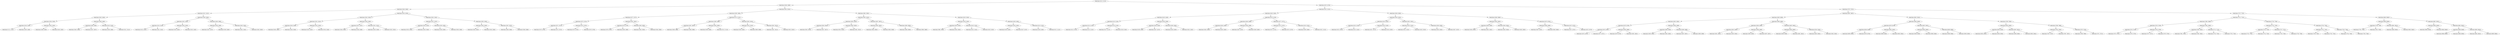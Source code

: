 digraph G{
276544921 [label="Node{data=[4112, 4112]}"]
276544921 -> 1727055104
1727055104 [label="Node{data=[2569, 2569]}"]
1727055104 -> 1039362653
1039362653 [label="Node{data=[2464, 2464]}"]
1039362653 -> 595788402
595788402 [label="Node{data=[2412, 2412]}"]
595788402 -> 1859773678
1859773678 [label="Node{data=[2404, 2404]}"]
1859773678 -> 249685232
249685232 [label="Node{data=[2304, 2304]}"]
249685232 -> 686212851
686212851 [label="Node{data=[2244, 2244]}"]
686212851 -> 323866895
323866895 [label="Node{data=[1112, 1112]}"]
686212851 -> 848472348
848472348 [label="Node{data=[2300, 2300]}"]
249685232 -> 861216218
861216218 [label="Node{data=[2402, 2402]}"]
861216218 -> 756712477
756712477 [label="Node{data=[2400, 2400]}"]
861216218 -> 1344466200
1344466200 [label="Node{data=[2403, 2403]}"]
1859773678 -> 2011128905
2011128905 [label="Node{data=[2408, 2408]}"]
2011128905 -> 1820265637
1820265637 [label="Node{data=[2406, 2406]}"]
1820265637 -> 364660571
364660571 [label="Node{data=[2405, 2405]}"]
1820265637 -> 1378951897
1378951897 [label="Node{data=[2407, 2407]}"]
2011128905 -> 1589701114
1589701114 [label="Node{data=[2410, 2410]}"]
1589701114 -> 1255066787
1255066787 [label="Node{data=[2409, 2409]}"]
1589701114 -> 1035979838
1035979838 [label="Node{data=[2411, 2411]}"]
595788402 -> 1724057274
1724057274 [label="Node{data=[2456, 2456]}"]
1724057274 -> 1066777761
1066777761 [label="Node{data=[2452, 2452]}"]
1066777761 -> 58905636
58905636 [label="Node{data=[2414, 2414]}"]
58905636 -> 1084175958
1084175958 [label="Node{data=[2413, 2413]}"]
58905636 -> 1041698345
1041698345 [label="Node{data=[2451, 2451]}"]
1066777761 -> 745922046
745922046 [label="Node{data=[2454, 2454]}"]
745922046 -> 960700320
960700320 [label="Node{data=[2453, 2453]}"]
745922046 -> 5743448
5743448 [label="Node{data=[2455, 2455]}"]
1724057274 -> 104305469
104305469 [label="Node{data=[2460, 2460]}"]
104305469 -> 78591016
78591016 [label="Node{data=[2458, 2458]}"]
78591016 -> 632325378
632325378 [label="Node{data=[2457, 2457]}"]
78591016 -> 415281039
415281039 [label="Node{data=[2459, 2459]}"]
104305469 -> 575961553
575961553 [label="Node{data=[2462, 2462]}"]
575961553 -> 1604782023
1604782023 [label="Node{data=[2461, 2461]}"]
575961553 -> 2124288420
2124288420 [label="Node{data=[2463, 2463]}"]
1039362653 -> 1665103151
1665103151 [label="Node{data=[2553, 2553]}"]
1665103151 -> 1646531176
1646531176 [label="Node{data=[2545, 2545]}"]
1646531176 -> 89827540
89827540 [label="Node{data=[2541, 2541]}"]
89827540 -> 197626602
197626602 [label="Node{data=[2539, 2539]}"]
197626602 -> 331940016
331940016 [label="Node{data=[2465, 2465]}"]
197626602 -> 1371334643
1371334643 [label="Node{data=[2540, 2540]}"]
89827540 -> 24176920
24176920 [label="Node{data=[2543, 2543]}"]
24176920 -> 911713030
911713030 [label="Node{data=[2542, 2542]}"]
24176920 -> 1841363452
1841363452 [label="Node{data=[2544, 2544]}"]
1646531176 -> 1534400712
1534400712 [label="Node{data=[2549, 2549]}"]
1534400712 -> 1573589655
1573589655 [label="Node{data=[2547, 2547]}"]
1573589655 -> 1452262843
1452262843 [label="Node{data=[2546, 2546]}"]
1573589655 -> 1013635471
1013635471 [label="Node{data=[2548, 2548]}"]
1534400712 -> 1336550802
1336550802 [label="Node{data=[2551, 2551]}"]
1336550802 -> 1257294170
1257294170 [label="Node{data=[2550, 2550]}"]
1336550802 -> 1652191138
1652191138 [label="Node{data=[2552, 2552]}"]
1665103151 -> 137786563
137786563 [label="Node{data=[2561, 2561]}"]
137786563 -> 372131554
372131554 [label="Node{data=[2557, 2557]}"]
372131554 -> 1524168548
1524168548 [label="Node{data=[2555, 2555]}"]
1524168548 -> 1810797794
1810797794 [label="Node{data=[2554, 2554]}"]
1524168548 -> 1355117872
1355117872 [label="Node{data=[2556, 2556]}"]
372131554 -> 876097692
876097692 [label="Node{data=[2559, 2559]}"]
876097692 -> 692490920
692490920 [label="Node{data=[2558, 2558]}"]
876097692 -> 915426022
915426022 [label="Node{data=[2560, 2560]}"]
137786563 -> 1300747761
1300747761 [label="Node{data=[2565, 2565]}"]
1300747761 -> 944680973
944680973 [label="Node{data=[2563, 2563]}"]
944680973 -> 620803710
620803710 [label="Node{data=[2562, 2562]}"]
944680973 -> 292757314
292757314 [label="Node{data=[2564, 2564]}"]
1300747761 -> 1646815424
1646815424 [label="Node{data=[2567, 2567]}"]
1646815424 -> 799765072
799765072 [label="Node{data=[2566, 2566]}"]
1646815424 -> 263750301
263750301 [label="Node{data=[2568, 2568]}"]
1727055104 -> 112727335
112727335 [label="Node{data=[3814, 3814]}"]
112727335 -> 670503768
670503768 [label="Node{data=[2585, 2585]}"]
670503768 -> 1404754948
1404754948 [label="Node{data=[2577, 2577]}"]
1404754948 -> 408752260
408752260 [label="Node{data=[2573, 2573]}"]
408752260 -> 1586114437
1586114437 [label="Node{data=[2571, 2571]}"]
1586114437 -> 1098418911
1098418911 [label="Node{data=[2570, 2570]}"]
1586114437 -> 1151804424
1151804424 [label="Node{data=[2572, 2572]}"]
408752260 -> 881775912
881775912 [label="Node{data=[2575, 2575]}"]
881775912 -> 1006051899
1006051899 [label="Node{data=[2574, 2574]}"]
881775912 -> 1046243816
1046243816 [label="Node{data=[2576, 2576]}"]
1404754948 -> 1126600015
1126600015 [label="Node{data=[2581, 2581]}"]
1126600015 -> 21178262
21178262 [label="Node{data=[2579, 2579]}"]
21178262 -> 61287295
61287295 [label="Node{data=[2578, 2578]}"]
21178262 -> 1583940042
1583940042 [label="Node{data=[2580, 2580]}"]
1126600015 -> 701674429
701674429 [label="Node{data=[2583, 2583]}"]
701674429 -> 825577094
825577094 [label="Node{data=[2582, 2582]}"]
701674429 -> 192112396
192112396 [label="Node{data=[2584, 2584]}"]
670503768 -> 486686969
486686969 [label="Node{data=[3113, 3113]}"]
486686969 -> 561072063
561072063 [label="Node{data=[2589, 2589]}"]
561072063 -> 984312937
984312937 [label="Node{data=[2587, 2587]}"]
984312937 -> 720381751
720381751 [label="Node{data=[2586, 2586]}"]
984312937 -> 628797208
628797208 [label="Node{data=[2588, 2588]}"]
561072063 -> 236800183
236800183 [label="Node{data=[2839, 2839]}"]
236800183 -> 1874113849
1874113849 [label="Node{data=[2590, 2590]}"]
236800183 -> 1154940519
1154940519 [label="Node{data=[3112, 3112]}"]
486686969 -> 883202954
883202954 [label="Node{data=[3810, 3810]}"]
883202954 -> 1352152409
1352152409 [label="Node{data=[3410, 3410]}"]
1352152409 -> 449797902
449797902 [label="Node{data=[3264, 3264]}"]
1352152409 -> 1763295222
1763295222 [label="Node{data=[3809, 3809]}"]
883202954 -> 2037453204
2037453204 [label="Node{data=[3812, 3812]}"]
2037453204 -> 1758642462
1758642462 [label="Node{data=[3811, 3811]}"]
2037453204 -> 142988325
142988325 [label="Node{data=[3813, 3813]}"]
112727335 -> 742866124
742866124 [label="Node{data=[3861, 3861]}"]
742866124 -> 1573614945
1573614945 [label="Node{data=[3822, 3822]}"]
1573614945 -> 602904055
602904055 [label="Node{data=[3818, 3818]}"]
602904055 -> 99440979
99440979 [label="Node{data=[3816, 3816]}"]
99440979 -> 274314366
274314366 [label="Node{data=[3815, 3815]}"]
99440979 -> 373275497
373275497 [label="Node{data=[3817, 3817]}"]
602904055 -> 1235272820
1235272820 [label="Node{data=[3820, 3820]}"]
1235272820 -> 644361170
644361170 [label="Node{data=[3819, 3819]}"]
1235272820 -> 2077196581
2077196581 [label="Node{data=[3821, 3821]}"]
1573614945 -> 272665030
272665030 [label="Node{data=[3857, 3857]}"]
272665030 -> 1603042526
1603042526 [label="Node{data=[3855, 3855]}"]
1603042526 -> 945678918
945678918 [label="Node{data=[3854, 3854]}"]
1603042526 -> 1058833089
1058833089 [label="Node{data=[3856, 3856]}"]
272665030 -> 730210909
730210909 [label="Node{data=[3859, 3859]}"]
730210909 -> 391168383
391168383 [label="Node{data=[3858, 3858]}"]
730210909 -> 1082656265
1082656265 [label="Node{data=[3860, 3860]}"]
742866124 -> 467242579
467242579 [label="Node{data=[4104, 4104]}"]
467242579 -> 22533055
22533055 [label="Node{data=[4100, 4100]}"]
22533055 -> 270381523
270381523 [label="Node{data=[3878, 3878]}"]
270381523 -> 279266711
279266711 [label="Node{data=[3862, 3862]}"]
270381523 -> 1205467846
1205467846 [label="Node{data=[3920, 3920]}"]
22533055 -> 2024539049
2024539049 [label="Node{data=[4102, 4102]}"]
2024539049 -> 96646726
96646726 [label="Node{data=[4101, 4101]}"]
2024539049 -> 1064424084
1064424084 [label="Node{data=[4103, 4103]}"]
467242579 -> 930480246
930480246 [label="Node{data=[4108, 4108]}"]
930480246 -> 803204218
803204218 [label="Node{data=[4106, 4106]}"]
803204218 -> 1061097281
1061097281 [label="Node{data=[4105, 4105]}"]
803204218 -> 250322752
250322752 [label="Node{data=[4107, 4107]}"]
930480246 -> 161045339
161045339 [label="Node{data=[4110, 4110]}"]
161045339 -> 1500895790
1500895790 [label="Node{data=[4109, 4109]}"]
161045339 -> 519541574
519541574 [label="Node{data=[4111, 4111]}"]
276544921 -> 1286868551
1286868551 [label="Node{data=[4574, 4574]}"]
1286868551 -> 255121161
255121161 [label="Node{data=[4312, 4312]}"]
255121161 -> 2020071531
2020071531 [label="Node{data=[4262, 4262]}"]
2020071531 -> 1512573314
1512573314 [label="Node{data=[4163, 4163]}"]
1512573314 -> 914547382
914547382 [label="Node{data=[4116, 4116]}"]
914547382 -> 531097584
531097584 [label="Node{data=[4114, 4114]}"]
531097584 -> 1506132207
1506132207 [label="Node{data=[4113, 4113]}"]
531097584 -> 1127982668
1127982668 [label="Node{data=[4115, 4115]}"]
914547382 -> 1645046735
1645046735 [label="Node{data=[4118, 4118]}"]
1645046735 -> 1119193113
1119193113 [label="Node{data=[4117, 4117]}"]
1645046735 -> 897640984
897640984 [label="Node{data=[4136, 4136]}"]
1512573314 -> 722936610
722936610 [label="Node{data=[4258, 4258]}"]
722936610 -> 583890588
583890588 [label="Node{data=[4256, 4256]}"]
583890588 -> 1280755612
1280755612 [label="Node{data=[4199, 4199]}"]
583890588 -> 2125739044
2125739044 [label="Node{data=[4257, 4257]}"]
722936610 -> 1822951139
1822951139 [label="Node{data=[4260, 4260]}"]
1822951139 -> 630776956
630776956 [label="Node{data=[4259, 4259]}"]
1822951139 -> 1594404212
1594404212 [label="Node{data=[4261, 4261]}"]
2020071531 -> 12760997
12760997 [label="Node{data=[4270, 4270]}"]
12760997 -> 745616960
745616960 [label="Node{data=[4266, 4266]}"]
745616960 -> 1311280310
1311280310 [label="Node{data=[4264, 4264]}"]
1311280310 -> 1423047434
1423047434 [label="Node{data=[4263, 4263]}"]
1311280310 -> 1102778794
1102778794 [label="Node{data=[4265, 4265]}"]
745616960 -> 1692265707
1692265707 [label="Node{data=[4268, 4268]}"]
1692265707 -> 1847230970
1847230970 [label="Node{data=[4267, 4267]}"]
1692265707 -> 902311576
902311576 [label="Node{data=[4269, 4269]}"]
12760997 -> 744968138
744968138 [label="Node{data=[4277, 4277]}"]
744968138 -> 668353561
668353561 [label="Node{data=[4272, 4272]}"]
668353561 -> 494470216
494470216 [label="Node{data=[4271, 4271]}"]
668353561 -> 1764836753
1764836753 [label="Node{data=[4273, 4273]}"]
744968138 -> 2134789730
2134789730 [label="Node{data=[4310, 4310]}"]
2134789730 -> 1784494864
1784494864 [label="Node{data=[4309, 4309]}"]
2134789730 -> 1062418775
1062418775 [label="Node{data=[4311, 4311]}"]
255121161 -> 1554906849
1554906849 [label="Node{data=[4558, 4558]}"]
1554906849 -> 1366156872
1366156872 [label="Node{data=[4320, 4320]}"]
1366156872 -> 1391182542
1391182542 [label="Node{data=[4316, 4316]}"]
1391182542 -> 1951711301
1951711301 [label="Node{data=[4314, 4314]}"]
1951711301 -> 1195209432
1195209432 [label="Node{data=[4313, 4313]}"]
1951711301 -> 2044498897
2044498897 [label="Node{data=[4315, 4315]}"]
1391182542 -> 1974326166
1974326166 [label="Node{data=[4318, 4318]}"]
1974326166 -> 665416590
665416590 [label="Node{data=[4317, 4317]}"]
1974326166 -> 187596305
187596305 [label="Node{data=[4319, 4319]}"]
1366156872 -> 384906942
384906942 [label="Node{data=[4501, 4501]}"]
384906942 -> 224093845
224093845 [label="Node{data=[4322, 4322]}"]
224093845 -> 1635926451
1635926451 [label="Node{data=[4321, 4321]}"]
224093845 -> 430204260
430204260 [label="Node{data=[4323, 4323]}"]
384906942 -> 109048872
109048872 [label="Node{data=[4556, 4556]}"]
109048872 -> 1346786748
1346786748 [label="Node{data=[4555, 4555]}"]
109048872 -> 599394782
599394782 [label="Node{data=[4557, 4557]}"]
1554906849 -> 428853128
428853128 [label="Node{data=[4566, 4566]}"]
428853128 -> 1621671461
1621671461 [label="Node{data=[4562, 4562]}"]
1621671461 -> 35777593
35777593 [label="Node{data=[4560, 4560]}"]
35777593 -> 1898373466
1898373466 [label="Node{data=[4559, 4559]}"]
35777593 -> 376621937
376621937 [label="Node{data=[4561, 4561]}"]
1621671461 -> 856557068
856557068 [label="Node{data=[4564, 4564]}"]
856557068 -> 1044604016
1044604016 [label="Node{data=[4563, 4563]}"]
856557068 -> 2024373971
2024373971 [label="Node{data=[4565, 4565]}"]
428853128 -> 2013268980
2013268980 [label="Node{data=[4570, 4570]}"]
2013268980 -> 998071454
998071454 [label="Node{data=[4568, 4568]}"]
998071454 -> 507043685
507043685 [label="Node{data=[4567, 4567]}"]
998071454 -> 768894359
768894359 [label="Node{data=[4569, 4569]}"]
2013268980 -> 1442022514
1442022514 [label="Node{data=[4572, 4572]}"]
1442022514 -> 79408126
79408126 [label="Node{data=[4571, 4571]}"]
1442022514 -> 1554030587
1554030587 [label="Node{data=[4573, 4573]}"]
1286868551 -> 1381409061
1381409061 [label="Node{data=[7672, 7672]}"]
1381409061 -> 466583305
466583305 [label="Node{data=[5897, 5897]}"]
466583305 -> 1123210197
1123210197 [label="Node{data=[4590, 4590]}"]
1123210197 -> 443925303
443925303 [label="Node{data=[4582, 4582]}"]
443925303 -> 2102200021
2102200021 [label="Node{data=[4578, 4578]}"]
2102200021 -> 496638274
496638274 [label="Node{data=[4576, 4576]}"]
496638274 -> 1226968415
1226968415 [label="Node{data=[4575, 4575]}"]
496638274 -> 2105148215
2105148215 [label="Node{data=[4577, 4577]}"]
2102200021 -> 1754581475
1754581475 [label="Node{data=[4580, 4580]}"]
1754581475 -> 621387194
621387194 [label="Node{data=[4579, 4579]}"]
1754581475 -> 2090349745
2090349745 [label="Node{data=[4581, 4581]}"]
443925303 -> 1373037486
1373037486 [label="Node{data=[4586, 4586]}"]
1373037486 -> 532931494
532931494 [label="Node{data=[4584, 4584]}"]
532931494 -> 1993234857
1993234857 [label="Node{data=[4583, 4583]}"]
532931494 -> 1263457917
1263457917 [label="Node{data=[4585, 4585]}"]
1373037486 -> 761501481
761501481 [label="Node{data=[4588, 4588]}"]
761501481 -> 759013360
759013360 [label="Node{data=[4587, 4587]}"]
761501481 -> 691706095
691706095 [label="Node{data=[4589, 4589]}"]
1123210197 -> 343559819
343559819 [label="Node{data=[4598, 4598]}"]
343559819 -> 630278642
630278642 [label="Node{data=[4594, 4594]}"]
630278642 -> 1678938287
1678938287 [label="Node{data=[4592, 4592]}"]
1678938287 -> 429031714
429031714 [label="Node{data=[4591, 4591]}"]
1678938287 -> 1599773325
1599773325 [label="Node{data=[4593, 4593]}"]
630278642 -> 1881900621
1881900621 [label="Node{data=[4596, 4596]}"]
1881900621 -> 5043983
5043983 [label="Node{data=[4595, 4595]}"]
1881900621 -> 224062901
224062901 [label="Node{data=[4597, 4597]}"]
343559819 -> 115314785
115314785 [label="Node{data=[4602, 4602]}"]
115314785 -> 720004889
720004889 [label="Node{data=[4600, 4600]}"]
720004889 -> 1308170692
1308170692 [label="Node{data=[4599, 4599]}"]
720004889 -> 387216011
387216011 [label="Node{data=[4601, 4601]}"]
115314785 -> 1840428176
1840428176 [label="Node{data=[5345, 5345]}"]
1840428176 -> 337237136
337237136 [label="Node{data=[4603, 4603]}"]
1840428176 -> 288082158
288082158 [label="Node{data=[5482, 5482]}"]
466583305 -> 622817386
622817386 [label="Node{data=[6591, 6591]}"]
622817386 -> 1567708781
1567708781 [label="Node{data=[6583, 6583]}"]
1567708781 -> 127316999
127316999 [label="Node{data=[6579, 6579]}"]
127316999 -> 1211457699
1211457699 [label="Node{data=[6546, 6546]}"]
1211457699 -> 376948207
376948207 [label="Node{data=[6009, 6009]}"]
1211457699 -> 1096956786
1096956786 [label="Node{data=[6578, 6578]}"]
127316999 -> 1944492501
1944492501 [label="Node{data=[6581, 6581]}"]
1944492501 -> 280354674
280354674 [label="Node{data=[6580, 6580]}"]
1944492501 -> 944060470
944060470 [label="Node{data=[6582, 6582]}"]
1567708781 -> 1747729895
1747729895 [label="Node{data=[6587, 6587]}"]
1747729895 -> 792930566
792930566 [label="Node{data=[6585, 6585]}"]
792930566 -> 296955347
296955347 [label="Node{data=[6584, 6584]}"]
792930566 -> 10892123
10892123 [label="Node{data=[6586, 6586]}"]
1747729895 -> 158135725
158135725 [label="Node{data=[6589, 6589]}"]
158135725 -> 1062332063
1062332063 [label="Node{data=[6588, 6588]}"]
158135725 -> 931432723
931432723 [label="Node{data=[6590, 6590]}"]
622817386 -> 109664339
109664339 [label="Node{data=[7636, 7636]}"]
109664339 -> 1747322034
1747322034 [label="Node{data=[6595, 6595]}"]
1747322034 -> 1492349495
1492349495 [label="Node{data=[6593, 6593]}"]
1492349495 -> 1261220907
1261220907 [label="Node{data=[6592, 6592]}"]
1492349495 -> 120268509
120268509 [label="Node{data=[6594, 6594]}"]
1747322034 -> 1601216798
1601216798 [label="Node{data=[6597, 6597]}"]
1601216798 -> 475075085
475075085 [label="Node{data=[6596, 6596]}"]
1601216798 -> 846356544
846356544 [label="Node{data=[6662, 6662]}"]
109664339 -> 1823585565
1823585565 [label="Node{data=[7668, 7668]}"]
1823585565 -> 915636676
915636676 [label="Node{data=[7654, 7654]}"]
915636676 -> 575024225
575024225 [label="Node{data=[7637, 7637]}"]
915636676 -> 60237833
60237833 [label="Node{data=[7667, 7667]}"]
1823585565 -> 1659857979
1659857979 [label="Node{data=[7670, 7670]}"]
1659857979 -> 1213750275
1213750275 [label="Node{data=[7669, 7669]}"]
1659857979 -> 1542345805
1542345805 [label="Node{data=[7671, 7671]}"]
1381409061 -> 1636038745
1636038745 [label="Node{data=[7767, 7767]}"]
1636038745 -> 2014629606
2014629606 [label="Node{data=[7751, 7751]}"]
2014629606 -> 1915108771
1915108771 [label="Node{data=[7680, 7680]}"]
1915108771 -> 1539527574
1539527574 [label="Node{data=[7676, 7676]}"]
1539527574 -> 637282695
637282695 [label="Node{data=[7674, 7674]}"]
637282695 -> 2067902496
2067902496 [label="Node{data=[7673, 7673]}"]
637282695 -> 944325070
944325070 [label="Node{data=[7675, 7675]}"]
1539527574 -> 2035808946
2035808946 [label="Node{data=[7678, 7678]}"]
2035808946 -> 1025725454
1025725454 [label="Node{data=[7677, 7677]}"]
2035808946 -> 1259680570
1259680570 [label="Node{data=[7679, 7679]}"]
1915108771 -> 958418087
958418087 [label="Node{data=[7684, 7684]}"]
958418087 -> 2137301851
2137301851 [label="Node{data=[7682, 7682]}"]
2137301851 -> 1480596381
1480596381 [label="Node{data=[7681, 7681]}"]
2137301851 -> 976125772
976125772 [label="Node{data=[7683, 7683]}"]
958418087 -> 22043098
22043098 [label="Node{data=[7712, 7712]}"]
22043098 -> 1542737104
1542737104 [label="Node{data=[7702, 7702]}"]
22043098 -> 53487808
53487808 [label="Node{data=[7750, 7750]}"]
2014629606 -> 1244521461
1244521461 [label="Node{data=[7759, 7759]}"]
1244521461 -> 1236332003
1236332003 [label="Node{data=[7755, 7755]}"]
1236332003 -> 819702473
819702473 [label="Node{data=[7753, 7753]}"]
819702473 -> 842003002
842003002 [label="Node{data=[7752, 7752]}"]
819702473 -> 397974977
397974977 [label="Node{data=[7754, 7754]}"]
1236332003 -> 1495905568
1495905568 [label="Node{data=[7757, 7757]}"]
1495905568 -> 877252910
877252910 [label="Node{data=[7756, 7756]}"]
1495905568 -> 2033867711
2033867711 [label="Node{data=[7758, 7758]}"]
1244521461 -> 717199308
717199308 [label="Node{data=[7763, 7763]}"]
717199308 -> 1043052302
1043052302 [label="Node{data=[7761, 7761]}"]
1043052302 -> 1142014276
1142014276 [label="Node{data=[7760, 7760]}"]
1043052302 -> 1868402138
1868402138 [label="Node{data=[7762, 7762]}"]
717199308 -> 956982794
956982794 [label="Node{data=[7765, 7765]}"]
956982794 -> 1517954530
1517954530 [label="Node{data=[7764, 7764]}"]
956982794 -> 279696392
279696392 [label="Node{data=[7766, 7766]}"]
1636038745 -> 328968346
328968346 [label="Node{data=[8843, 8843]}"]
328968346 -> 2035005141
2035005141 [label="Node{data=[8839, 8839]}"]
2035005141 -> 1922423083
1922423083 [label="Node{data=[7799, 7799]}"]
1922423083 -> 1011898597
1011898597 [label="Node{data=[7795, 7795]}"]
1922423083 -> 1925314701
1925314701 [label="Node{data=[7853, 7853]}"]
2035005141 -> 1444418846
1444418846 [label="Node{data=[8841, 8841]}"]
1444418846 -> 169394807
169394807 [label="Node{data=[8840, 8840]}"]
1444418846 -> 875635873
875635873 [label="Node{data=[8842, 8842]}"]
328968346 -> 1229563706
1229563706 [label="Node{data=[8847, 8847]}"]
1229563706 -> 1601170408
1601170408 [label="Node{data=[8845, 8845]}"]
1601170408 -> 329814280
329814280 [label="Node{data=[8844, 8844]}"]
1601170408 -> 780254192
780254192 [label="Node{data=[8846, 8846]}"]
1229563706 -> 712354157
712354157 [label="Node{data=[8851, 8851]}"]
712354157 -> 174405472
174405472 [label="Node{data=[8849, 8849]}"]
174405472 -> 1569900533
1569900533 [label="Node{data=[8848, 8848]}"]
174405472 -> 2121251212
2121251212 [label="Node{data=[8850, 8850]}"]
712354157 -> 2044086765
2044086765 [label="Node{data=[8853, 8853]}"]
2044086765 -> 1512816512
1512816512 [label="Node{data=[8852, 8852]}"]
2044086765 -> 298673759
298673759 [label="Node{data=[8890, 8890]}"]
}